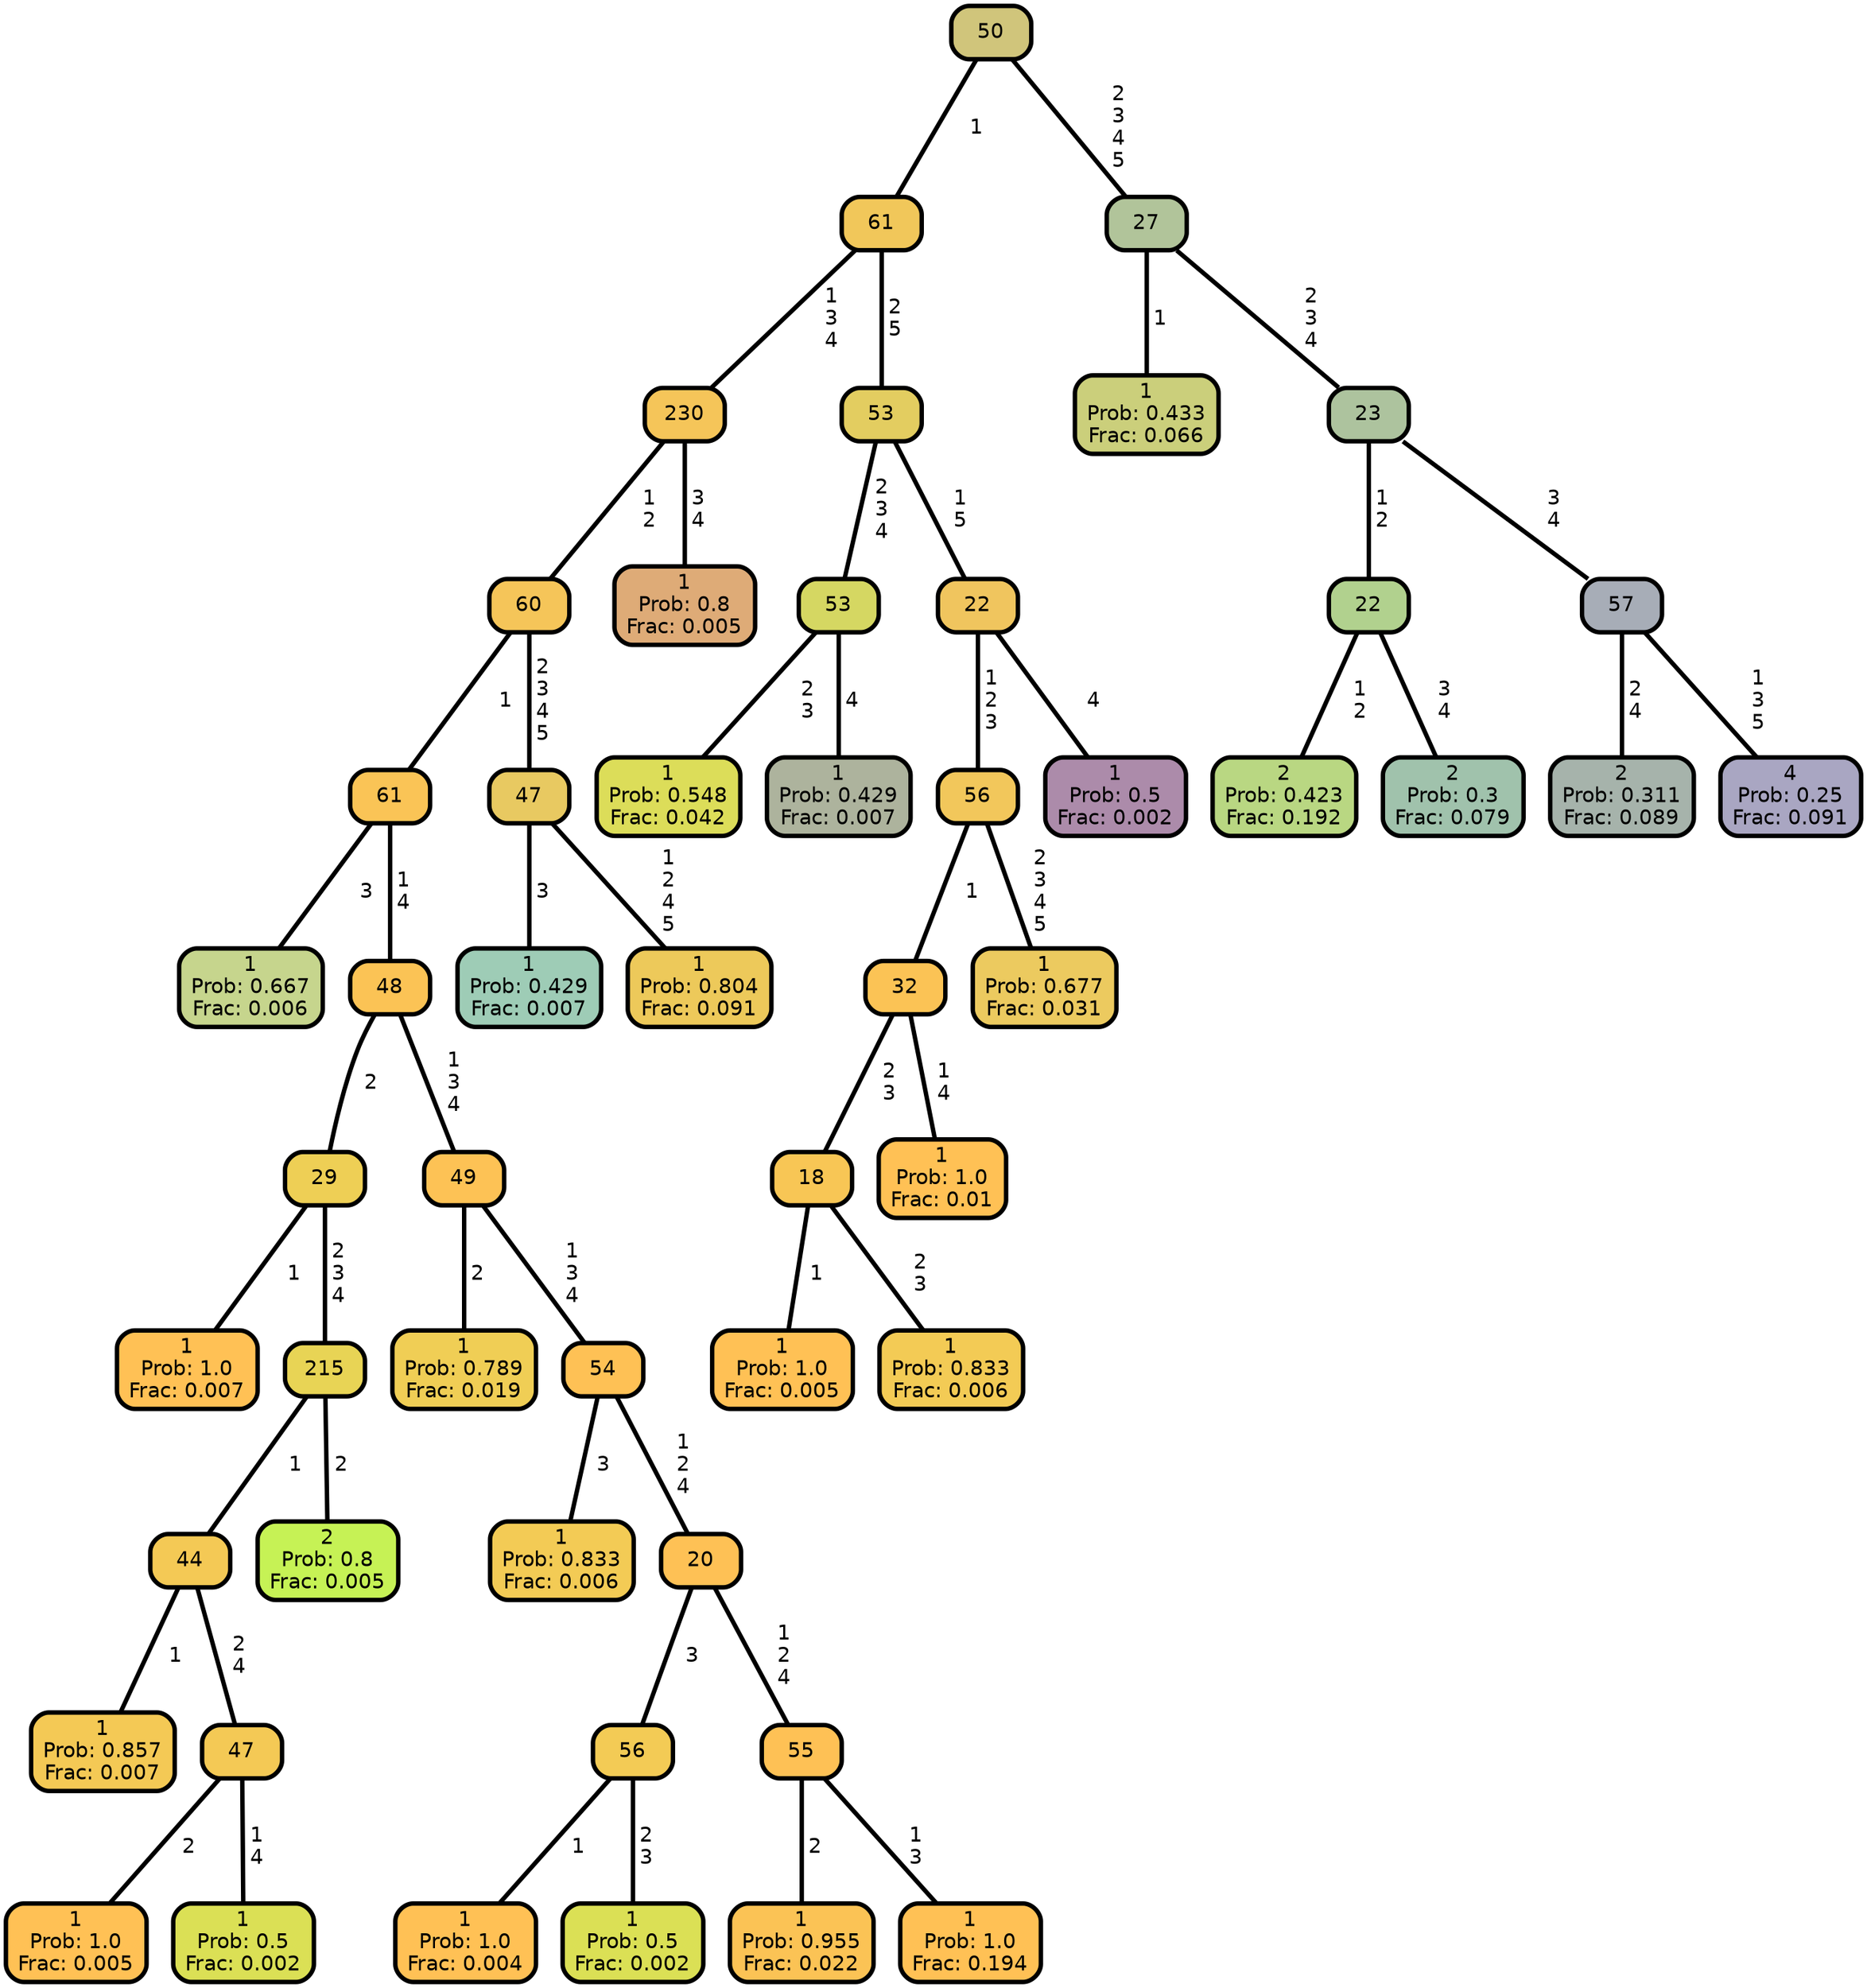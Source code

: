 graph Tree {
node [shape=box, style="filled, rounded",color="black",penwidth="3",fontcolor="black",                 fontname=helvetica] ;
graph [ranksep="0 equally", splines=straight,                 bgcolor=transparent, dpi=200] ;
edge [fontname=helvetica, color=black] ;
0 [label="1
Prob: 0.667
Frac: 0.006", fillcolor="#c6d58d"] ;
1 [label="61", fillcolor="#fac456"] ;
2 [label="1
Prob: 1.0
Frac: 0.007", fillcolor="#ffc155"] ;
3 [label="29", fillcolor="#eecf55"] ;
4 [label="1
Prob: 0.857
Frac: 0.007", fillcolor="#f4c955"] ;
5 [label="44", fillcolor="#f4c955"] ;
6 [label="1
Prob: 1.0
Frac: 0.005", fillcolor="#ffc155"] ;
7 [label="47", fillcolor="#f4c955"] ;
8 [label="1
Prob: 0.5
Frac: 0.002", fillcolor="#dbe055"] ;
9 [label="215", fillcolor="#e8d455"] ;
10 [label="2
Prob: 0.8
Frac: 0.005", fillcolor="#c6f255"] ;
11 [label="48", fillcolor="#fbc355"] ;
12 [label="1
Prob: 0.789
Frac: 0.019", fillcolor="#f0ce55"] ;
13 [label="49", fillcolor="#fdc255"] ;
14 [label="1
Prob: 0.833
Frac: 0.006", fillcolor="#f3cb55"] ;
15 [label="54", fillcolor="#fec155"] ;
16 [label="1
Prob: 1.0
Frac: 0.004", fillcolor="#ffc155"] ;
17 [label="56", fillcolor="#f3cb55"] ;
18 [label="1
Prob: 0.5
Frac: 0.002", fillcolor="#dbe055"] ;
19 [label="20", fillcolor="#fec155"] ;
20 [label="1
Prob: 0.955
Frac: 0.022", fillcolor="#fbc355"] ;
21 [label="55", fillcolor="#fec155"] ;
22 [label="1
Prob: 1.0
Frac: 0.194", fillcolor="#ffc155"] ;
23 [label="60", fillcolor="#f5c559"] ;
24 [label="1
Prob: 0.429
Frac: 0.007", fillcolor="#9eccb6"] ;
25 [label="47", fillcolor="#e8c961"] ;
26 [label="1
Prob: 0.804
Frac: 0.091", fillcolor="#edc95a"] ;
27 [label="230", fillcolor="#f5c559"] ;
28 [label="1
Prob: 0.8
Frac: 0.005", fillcolor="#deab77"] ;
29 [label="61", fillcolor="#f1c75a"] ;
30 [label="1
Prob: 0.548
Frac: 0.042", fillcolor="#dcdd59"] ;
31 [label="53", fillcolor="#d5d762"] ;
32 [label="1
Prob: 0.429
Frac: 0.007", fillcolor="#adb39d"] ;
33 [label="53", fillcolor="#e3cd60"] ;
34 [label="1
Prob: 1.0
Frac: 0.005", fillcolor="#ffc155"] ;
35 [label="18", fillcolor="#f8c655"] ;
36 [label="1
Prob: 0.833
Frac: 0.006", fillcolor="#f3cb55"] ;
37 [label="32", fillcolor="#fbc355"] ;
38 [label="1
Prob: 1.0
Frac: 0.01", fillcolor="#ffc155"] ;
39 [label="56", fillcolor="#f2c75b"] ;
40 [label="1
Prob: 0.677
Frac: 0.031", fillcolor="#ecca5f"] ;
41 [label="22", fillcolor="#f0c55e"] ;
42 [label="1
Prob: 0.5
Frac: 0.002", fillcolor="#ac8baa"] ;
43 [label="50", fillcolor="#d0c57b"] ;
44 [label="1
Prob: 0.433
Frac: 0.066", fillcolor="#cbcf7b"] ;
45 [label="27", fillcolor="#b1c49a"] ;
46 [label="2
Prob: 0.423
Frac: 0.192", fillcolor="#b9d782"] ;
47 [label="22", fillcolor="#b1d18e"] ;
48 [label="2
Prob: 0.3
Frac: 0.079", fillcolor="#a0c2ac"] ;
49 [label="23", fillcolor="#adc39e"] ;
50 [label="2
Prob: 0.311
Frac: 0.089", fillcolor="#a6b3ab"] ;
51 [label="57", fillcolor="#a7adb7"] ;
52 [label="4
Prob: 0.25
Frac: 0.091", fillcolor="#a9a6c2"] ;
1 -- 0 [label=" 3",penwidth=3] ;
1 -- 11 [label=" 1\n 4",penwidth=3] ;
3 -- 2 [label=" 1",penwidth=3] ;
3 -- 9 [label=" 2\n 3\n 4",penwidth=3] ;
5 -- 4 [label=" 1",penwidth=3] ;
5 -- 7 [label=" 2\n 4",penwidth=3] ;
7 -- 6 [label=" 2",penwidth=3] ;
7 -- 8 [label=" 1\n 4",penwidth=3] ;
9 -- 5 [label=" 1",penwidth=3] ;
9 -- 10 [label=" 2",penwidth=3] ;
11 -- 3 [label=" 2",penwidth=3] ;
11 -- 13 [label=" 1\n 3\n 4",penwidth=3] ;
13 -- 12 [label=" 2",penwidth=3] ;
13 -- 15 [label=" 1\n 3\n 4",penwidth=3] ;
15 -- 14 [label=" 3",penwidth=3] ;
15 -- 19 [label=" 1\n 2\n 4",penwidth=3] ;
17 -- 16 [label=" 1",penwidth=3] ;
17 -- 18 [label=" 2\n 3",penwidth=3] ;
19 -- 17 [label=" 3",penwidth=3] ;
19 -- 21 [label=" 1\n 2\n 4",penwidth=3] ;
21 -- 20 [label=" 2",penwidth=3] ;
21 -- 22 [label=" 1\n 3",penwidth=3] ;
23 -- 1 [label=" 1",penwidth=3] ;
23 -- 25 [label=" 2\n 3\n 4\n 5",penwidth=3] ;
25 -- 24 [label=" 3",penwidth=3] ;
25 -- 26 [label=" 1\n 2\n 4\n 5",penwidth=3] ;
27 -- 23 [label=" 1\n 2",penwidth=3] ;
27 -- 28 [label=" 3\n 4",penwidth=3] ;
29 -- 27 [label=" 1\n 3\n 4",penwidth=3] ;
29 -- 33 [label=" 2\n 5",penwidth=3] ;
31 -- 30 [label=" 2\n 3",penwidth=3] ;
31 -- 32 [label=" 4",penwidth=3] ;
33 -- 31 [label=" 2\n 3\n 4",penwidth=3] ;
33 -- 41 [label=" 1\n 5",penwidth=3] ;
35 -- 34 [label=" 1",penwidth=3] ;
35 -- 36 [label=" 2\n 3",penwidth=3] ;
37 -- 35 [label=" 2\n 3",penwidth=3] ;
37 -- 38 [label=" 1\n 4",penwidth=3] ;
39 -- 37 [label=" 1",penwidth=3] ;
39 -- 40 [label=" 2\n 3\n 4\n 5",penwidth=3] ;
41 -- 39 [label=" 1\n 2\n 3",penwidth=3] ;
41 -- 42 [label=" 4",penwidth=3] ;
43 -- 29 [label=" 1",penwidth=3] ;
43 -- 45 [label=" 2\n 3\n 4\n 5",penwidth=3] ;
45 -- 44 [label=" 1",penwidth=3] ;
45 -- 49 [label=" 2\n 3\n 4",penwidth=3] ;
47 -- 46 [label=" 1\n 2",penwidth=3] ;
47 -- 48 [label=" 3\n 4",penwidth=3] ;
49 -- 47 [label=" 1\n 2",penwidth=3] ;
49 -- 51 [label=" 3\n 4",penwidth=3] ;
51 -- 50 [label=" 2\n 4",penwidth=3] ;
51 -- 52 [label=" 1\n 3\n 5",penwidth=3] ;
{rank = same;}}